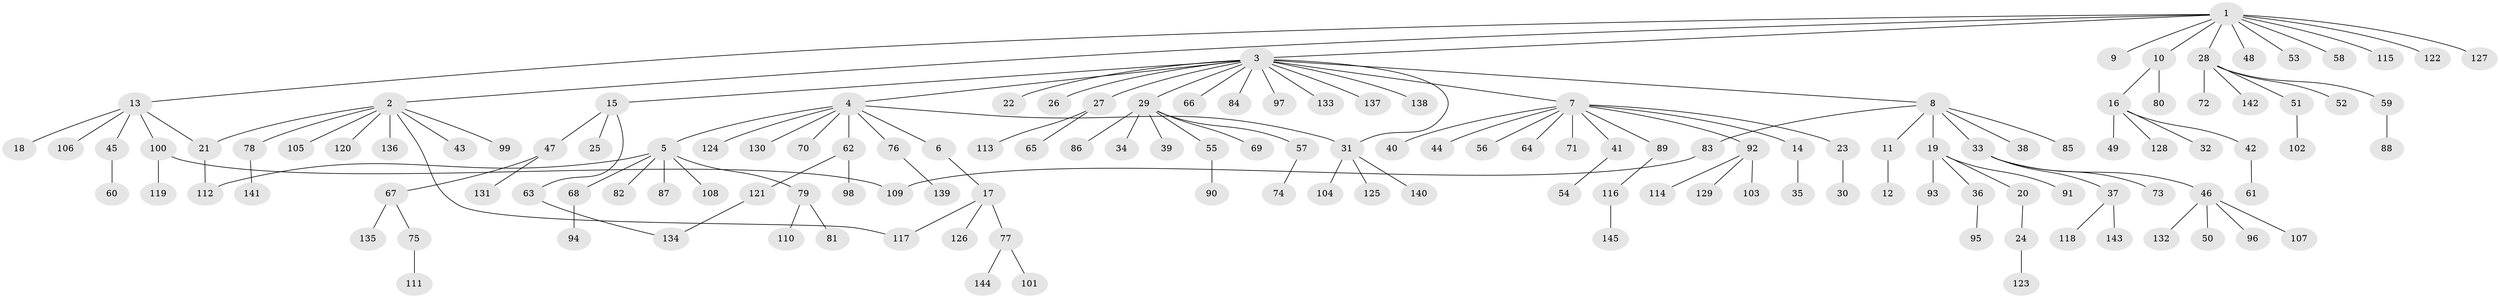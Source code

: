 // coarse degree distribution, {15: 0.011494252873563218, 1: 0.7011494252873564, 6: 0.022988505747126436, 11: 0.011494252873563218, 2: 0.16091954022988506, 5: 0.034482758620689655, 4: 0.034482758620689655, 10: 0.011494252873563218, 16: 0.011494252873563218}
// Generated by graph-tools (version 1.1) at 2025/51/03/04/25 21:51:38]
// undirected, 145 vertices, 150 edges
graph export_dot {
graph [start="1"]
  node [color=gray90,style=filled];
  1;
  2;
  3;
  4;
  5;
  6;
  7;
  8;
  9;
  10;
  11;
  12;
  13;
  14;
  15;
  16;
  17;
  18;
  19;
  20;
  21;
  22;
  23;
  24;
  25;
  26;
  27;
  28;
  29;
  30;
  31;
  32;
  33;
  34;
  35;
  36;
  37;
  38;
  39;
  40;
  41;
  42;
  43;
  44;
  45;
  46;
  47;
  48;
  49;
  50;
  51;
  52;
  53;
  54;
  55;
  56;
  57;
  58;
  59;
  60;
  61;
  62;
  63;
  64;
  65;
  66;
  67;
  68;
  69;
  70;
  71;
  72;
  73;
  74;
  75;
  76;
  77;
  78;
  79;
  80;
  81;
  82;
  83;
  84;
  85;
  86;
  87;
  88;
  89;
  90;
  91;
  92;
  93;
  94;
  95;
  96;
  97;
  98;
  99;
  100;
  101;
  102;
  103;
  104;
  105;
  106;
  107;
  108;
  109;
  110;
  111;
  112;
  113;
  114;
  115;
  116;
  117;
  118;
  119;
  120;
  121;
  122;
  123;
  124;
  125;
  126;
  127;
  128;
  129;
  130;
  131;
  132;
  133;
  134;
  135;
  136;
  137;
  138;
  139;
  140;
  141;
  142;
  143;
  144;
  145;
  1 -- 2;
  1 -- 3;
  1 -- 9;
  1 -- 10;
  1 -- 13;
  1 -- 28;
  1 -- 48;
  1 -- 53;
  1 -- 58;
  1 -- 115;
  1 -- 122;
  1 -- 127;
  2 -- 21;
  2 -- 43;
  2 -- 78;
  2 -- 99;
  2 -- 105;
  2 -- 117;
  2 -- 120;
  2 -- 136;
  3 -- 4;
  3 -- 7;
  3 -- 8;
  3 -- 15;
  3 -- 22;
  3 -- 26;
  3 -- 27;
  3 -- 29;
  3 -- 31;
  3 -- 66;
  3 -- 84;
  3 -- 97;
  3 -- 133;
  3 -- 137;
  3 -- 138;
  4 -- 5;
  4 -- 6;
  4 -- 31;
  4 -- 62;
  4 -- 70;
  4 -- 76;
  4 -- 124;
  4 -- 130;
  5 -- 68;
  5 -- 79;
  5 -- 82;
  5 -- 87;
  5 -- 108;
  5 -- 112;
  6 -- 17;
  7 -- 14;
  7 -- 23;
  7 -- 40;
  7 -- 41;
  7 -- 44;
  7 -- 56;
  7 -- 64;
  7 -- 71;
  7 -- 89;
  7 -- 92;
  8 -- 11;
  8 -- 19;
  8 -- 33;
  8 -- 38;
  8 -- 83;
  8 -- 85;
  10 -- 16;
  10 -- 80;
  11 -- 12;
  13 -- 18;
  13 -- 21;
  13 -- 45;
  13 -- 100;
  13 -- 106;
  14 -- 35;
  15 -- 25;
  15 -- 47;
  15 -- 63;
  16 -- 32;
  16 -- 42;
  16 -- 49;
  16 -- 128;
  17 -- 77;
  17 -- 117;
  17 -- 126;
  19 -- 20;
  19 -- 36;
  19 -- 91;
  19 -- 93;
  20 -- 24;
  21 -- 112;
  23 -- 30;
  24 -- 123;
  27 -- 65;
  27 -- 113;
  28 -- 51;
  28 -- 52;
  28 -- 59;
  28 -- 72;
  28 -- 142;
  29 -- 34;
  29 -- 39;
  29 -- 55;
  29 -- 57;
  29 -- 69;
  29 -- 86;
  31 -- 104;
  31 -- 125;
  31 -- 140;
  33 -- 37;
  33 -- 46;
  33 -- 73;
  36 -- 95;
  37 -- 118;
  37 -- 143;
  41 -- 54;
  42 -- 61;
  45 -- 60;
  46 -- 50;
  46 -- 96;
  46 -- 107;
  46 -- 132;
  47 -- 67;
  47 -- 131;
  51 -- 102;
  55 -- 90;
  57 -- 74;
  59 -- 88;
  62 -- 98;
  62 -- 121;
  63 -- 134;
  67 -- 75;
  67 -- 135;
  68 -- 94;
  75 -- 111;
  76 -- 139;
  77 -- 101;
  77 -- 144;
  78 -- 141;
  79 -- 81;
  79 -- 110;
  83 -- 109;
  89 -- 116;
  92 -- 103;
  92 -- 114;
  92 -- 129;
  100 -- 109;
  100 -- 119;
  116 -- 145;
  121 -- 134;
}
